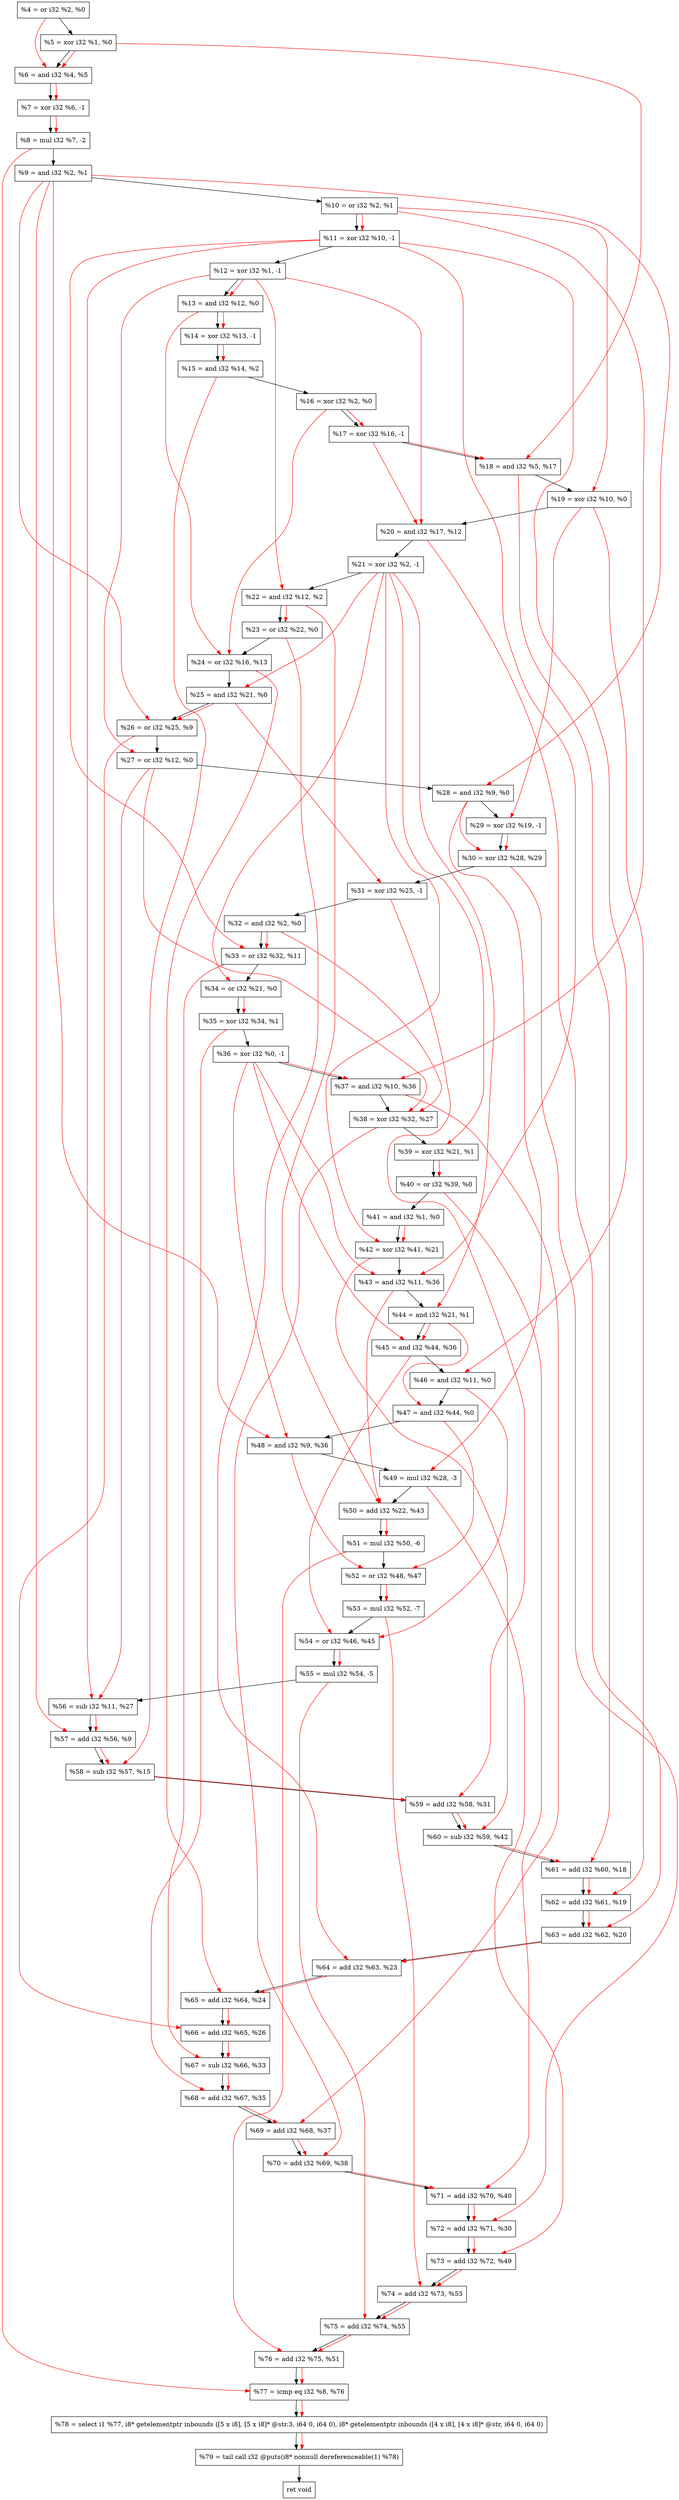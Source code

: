 digraph "DFG for'crackme' function" {
	Node0xbaf840[shape=record, label="  %4 = or i32 %2, %0"];
	Node0xbaf900[shape=record, label="  %5 = xor i32 %1, %0"];
	Node0xbaf970[shape=record, label="  %6 = and i32 %4, %5"];
	Node0xbafff0[shape=record, label="  %7 = xor i32 %6, -1"];
	Node0xbb0090[shape=record, label="  %8 = mul i32 %7, -2"];
	Node0xbb0100[shape=record, label="  %9 = and i32 %2, %1"];
	Node0xbb0170[shape=record, label="  %10 = or i32 %2, %1"];
	Node0xbb01e0[shape=record, label="  %11 = xor i32 %10, -1"];
	Node0xbb0250[shape=record, label="  %12 = xor i32 %1, -1"];
	Node0xbb02c0[shape=record, label="  %13 = and i32 %12, %0"];
	Node0xbb0330[shape=record, label="  %14 = xor i32 %13, -1"];
	Node0xbb03a0[shape=record, label="  %15 = and i32 %14, %2"];
	Node0xbb0410[shape=record, label="  %16 = xor i32 %2, %0"];
	Node0xbb0480[shape=record, label="  %17 = xor i32 %16, -1"];
	Node0xbb04f0[shape=record, label="  %18 = and i32 %5, %17"];
	Node0xbb0560[shape=record, label="  %19 = xor i32 %10, %0"];
	Node0xbb05d0[shape=record, label="  %20 = and i32 %17, %12"];
	Node0xbb0640[shape=record, label="  %21 = xor i32 %2, -1"];
	Node0xbb06b0[shape=record, label="  %22 = and i32 %12, %2"];
	Node0xbb0720[shape=record, label="  %23 = or i32 %22, %0"];
	Node0xbb0790[shape=record, label="  %24 = or i32 %16, %13"];
	Node0xbb0800[shape=record, label="  %25 = and i32 %21, %0"];
	Node0xbb0870[shape=record, label="  %26 = or i32 %25, %9"];
	Node0xbb08e0[shape=record, label="  %27 = or i32 %12, %0"];
	Node0xbb0950[shape=record, label="  %28 = and i32 %9, %0"];
	Node0xbb09c0[shape=record, label="  %29 = xor i32 %19, -1"];
	Node0xbb0a30[shape=record, label="  %30 = xor i32 %28, %29"];
	Node0xbb0aa0[shape=record, label="  %31 = xor i32 %25, -1"];
	Node0xbb0b10[shape=record, label="  %32 = and i32 %2, %0"];
	Node0xbb0d90[shape=record, label="  %33 = or i32 %32, %11"];
	Node0xbb0e00[shape=record, label="  %34 = or i32 %21, %0"];
	Node0xbb0e70[shape=record, label="  %35 = xor i32 %34, %1"];
	Node0xbb0ee0[shape=record, label="  %36 = xor i32 %0, -1"];
	Node0xbb0f50[shape=record, label="  %37 = and i32 %10, %36"];
	Node0xbb0fc0[shape=record, label="  %38 = xor i32 %32, %27"];
	Node0xbb1030[shape=record, label="  %39 = xor i32 %21, %1"];
	Node0xbb10a0[shape=record, label="  %40 = or i32 %39, %0"];
	Node0xbb1110[shape=record, label="  %41 = and i32 %1, %0"];
	Node0xbb1180[shape=record, label="  %42 = xor i32 %41, %21"];
	Node0xbb11f0[shape=record, label="  %43 = and i32 %11, %36"];
	Node0xbb1260[shape=record, label="  %44 = and i32 %21, %1"];
	Node0xbb12d0[shape=record, label="  %45 = and i32 %44, %36"];
	Node0xbb1340[shape=record, label="  %46 = and i32 %11, %0"];
	Node0xbb13b0[shape=record, label="  %47 = and i32 %44, %0"];
	Node0xbb1420[shape=record, label="  %48 = and i32 %9, %36"];
	Node0xbb14c0[shape=record, label="  %49 = mul i32 %28, -3"];
	Node0xbb1530[shape=record, label="  %50 = add i32 %22, %43"];
	Node0xbb15d0[shape=record, label="  %51 = mul i32 %50, -6"];
	Node0xbb1640[shape=record, label="  %52 = or i32 %48, %47"];
	Node0xbb16e0[shape=record, label="  %53 = mul i32 %52, -7"];
	Node0xbb1750[shape=record, label="  %54 = or i32 %46, %45"];
	Node0xbb17f0[shape=record, label="  %55 = mul i32 %54, -5"];
	Node0xbb1860[shape=record, label="  %56 = sub i32 %11, %27"];
	Node0xbb18d0[shape=record, label="  %57 = add i32 %56, %9"];
	Node0xbb1940[shape=record, label="  %58 = sub i32 %57, %15"];
	Node0xbb19b0[shape=record, label="  %59 = add i32 %58, %31"];
	Node0xbb1a20[shape=record, label="  %60 = sub i32 %59, %42"];
	Node0xbb1a90[shape=record, label="  %61 = add i32 %60, %18"];
	Node0xbb1b00[shape=record, label="  %62 = add i32 %61, %19"];
	Node0xbb1b70[shape=record, label="  %63 = add i32 %62, %20"];
	Node0xbb1be0[shape=record, label="  %64 = add i32 %63, %23"];
	Node0xbb2060[shape=record, label="  %65 = add i32 %64, %24"];
	Node0xbb20d0[shape=record, label="  %66 = add i32 %65, %26"];
	Node0xbb2140[shape=record, label="  %67 = sub i32 %66, %33"];
	Node0xbb21b0[shape=record, label="  %68 = add i32 %67, %35"];
	Node0xbb2220[shape=record, label="  %69 = add i32 %68, %37"];
	Node0xbb2290[shape=record, label="  %70 = add i32 %69, %38"];
	Node0xbb2300[shape=record, label="  %71 = add i32 %70, %40"];
	Node0xbb2370[shape=record, label="  %72 = add i32 %71, %30"];
	Node0xbb23e0[shape=record, label="  %73 = add i32 %72, %49"];
	Node0xbb2450[shape=record, label="  %74 = add i32 %73, %53"];
	Node0xbb24c0[shape=record, label="  %75 = add i32 %74, %55"];
	Node0xbb2530[shape=record, label="  %76 = add i32 %75, %51"];
	Node0xbb25a0[shape=record, label="  %77 = icmp eq i32 %8, %76"];
	Node0xb50268[shape=record, label="  %78 = select i1 %77, i8* getelementptr inbounds ([5 x i8], [5 x i8]* @str.3, i64 0, i64 0), i8* getelementptr inbounds ([4 x i8], [4 x i8]* @str, i64 0, i64 0)"];
	Node0xbb2830[shape=record, label="  %79 = tail call i32 @puts(i8* nonnull dereferenceable(1) %78)"];
	Node0xbb2880[shape=record, label="  ret void"];
	Node0xbaf840 -> Node0xbaf900;
	Node0xbaf900 -> Node0xbaf970;
	Node0xbaf970 -> Node0xbafff0;
	Node0xbafff0 -> Node0xbb0090;
	Node0xbb0090 -> Node0xbb0100;
	Node0xbb0100 -> Node0xbb0170;
	Node0xbb0170 -> Node0xbb01e0;
	Node0xbb01e0 -> Node0xbb0250;
	Node0xbb0250 -> Node0xbb02c0;
	Node0xbb02c0 -> Node0xbb0330;
	Node0xbb0330 -> Node0xbb03a0;
	Node0xbb03a0 -> Node0xbb0410;
	Node0xbb0410 -> Node0xbb0480;
	Node0xbb0480 -> Node0xbb04f0;
	Node0xbb04f0 -> Node0xbb0560;
	Node0xbb0560 -> Node0xbb05d0;
	Node0xbb05d0 -> Node0xbb0640;
	Node0xbb0640 -> Node0xbb06b0;
	Node0xbb06b0 -> Node0xbb0720;
	Node0xbb0720 -> Node0xbb0790;
	Node0xbb0790 -> Node0xbb0800;
	Node0xbb0800 -> Node0xbb0870;
	Node0xbb0870 -> Node0xbb08e0;
	Node0xbb08e0 -> Node0xbb0950;
	Node0xbb0950 -> Node0xbb09c0;
	Node0xbb09c0 -> Node0xbb0a30;
	Node0xbb0a30 -> Node0xbb0aa0;
	Node0xbb0aa0 -> Node0xbb0b10;
	Node0xbb0b10 -> Node0xbb0d90;
	Node0xbb0d90 -> Node0xbb0e00;
	Node0xbb0e00 -> Node0xbb0e70;
	Node0xbb0e70 -> Node0xbb0ee0;
	Node0xbb0ee0 -> Node0xbb0f50;
	Node0xbb0f50 -> Node0xbb0fc0;
	Node0xbb0fc0 -> Node0xbb1030;
	Node0xbb1030 -> Node0xbb10a0;
	Node0xbb10a0 -> Node0xbb1110;
	Node0xbb1110 -> Node0xbb1180;
	Node0xbb1180 -> Node0xbb11f0;
	Node0xbb11f0 -> Node0xbb1260;
	Node0xbb1260 -> Node0xbb12d0;
	Node0xbb12d0 -> Node0xbb1340;
	Node0xbb1340 -> Node0xbb13b0;
	Node0xbb13b0 -> Node0xbb1420;
	Node0xbb1420 -> Node0xbb14c0;
	Node0xbb14c0 -> Node0xbb1530;
	Node0xbb1530 -> Node0xbb15d0;
	Node0xbb15d0 -> Node0xbb1640;
	Node0xbb1640 -> Node0xbb16e0;
	Node0xbb16e0 -> Node0xbb1750;
	Node0xbb1750 -> Node0xbb17f0;
	Node0xbb17f0 -> Node0xbb1860;
	Node0xbb1860 -> Node0xbb18d0;
	Node0xbb18d0 -> Node0xbb1940;
	Node0xbb1940 -> Node0xbb19b0;
	Node0xbb19b0 -> Node0xbb1a20;
	Node0xbb1a20 -> Node0xbb1a90;
	Node0xbb1a90 -> Node0xbb1b00;
	Node0xbb1b00 -> Node0xbb1b70;
	Node0xbb1b70 -> Node0xbb1be0;
	Node0xbb1be0 -> Node0xbb2060;
	Node0xbb2060 -> Node0xbb20d0;
	Node0xbb20d0 -> Node0xbb2140;
	Node0xbb2140 -> Node0xbb21b0;
	Node0xbb21b0 -> Node0xbb2220;
	Node0xbb2220 -> Node0xbb2290;
	Node0xbb2290 -> Node0xbb2300;
	Node0xbb2300 -> Node0xbb2370;
	Node0xbb2370 -> Node0xbb23e0;
	Node0xbb23e0 -> Node0xbb2450;
	Node0xbb2450 -> Node0xbb24c0;
	Node0xbb24c0 -> Node0xbb2530;
	Node0xbb2530 -> Node0xbb25a0;
	Node0xbb25a0 -> Node0xb50268;
	Node0xb50268 -> Node0xbb2830;
	Node0xbb2830 -> Node0xbb2880;
edge [color=red]
	Node0xbaf840 -> Node0xbaf970;
	Node0xbaf900 -> Node0xbaf970;
	Node0xbaf970 -> Node0xbafff0;
	Node0xbafff0 -> Node0xbb0090;
	Node0xbb0170 -> Node0xbb01e0;
	Node0xbb0250 -> Node0xbb02c0;
	Node0xbb02c0 -> Node0xbb0330;
	Node0xbb0330 -> Node0xbb03a0;
	Node0xbb0410 -> Node0xbb0480;
	Node0xbaf900 -> Node0xbb04f0;
	Node0xbb0480 -> Node0xbb04f0;
	Node0xbb0170 -> Node0xbb0560;
	Node0xbb0480 -> Node0xbb05d0;
	Node0xbb0250 -> Node0xbb05d0;
	Node0xbb0250 -> Node0xbb06b0;
	Node0xbb06b0 -> Node0xbb0720;
	Node0xbb0410 -> Node0xbb0790;
	Node0xbb02c0 -> Node0xbb0790;
	Node0xbb0640 -> Node0xbb0800;
	Node0xbb0800 -> Node0xbb0870;
	Node0xbb0100 -> Node0xbb0870;
	Node0xbb0250 -> Node0xbb08e0;
	Node0xbb0100 -> Node0xbb0950;
	Node0xbb0560 -> Node0xbb09c0;
	Node0xbb0950 -> Node0xbb0a30;
	Node0xbb09c0 -> Node0xbb0a30;
	Node0xbb0800 -> Node0xbb0aa0;
	Node0xbb0b10 -> Node0xbb0d90;
	Node0xbb01e0 -> Node0xbb0d90;
	Node0xbb0640 -> Node0xbb0e00;
	Node0xbb0e00 -> Node0xbb0e70;
	Node0xbb0170 -> Node0xbb0f50;
	Node0xbb0ee0 -> Node0xbb0f50;
	Node0xbb0b10 -> Node0xbb0fc0;
	Node0xbb08e0 -> Node0xbb0fc0;
	Node0xbb0640 -> Node0xbb1030;
	Node0xbb1030 -> Node0xbb10a0;
	Node0xbb1110 -> Node0xbb1180;
	Node0xbb0640 -> Node0xbb1180;
	Node0xbb01e0 -> Node0xbb11f0;
	Node0xbb0ee0 -> Node0xbb11f0;
	Node0xbb0640 -> Node0xbb1260;
	Node0xbb1260 -> Node0xbb12d0;
	Node0xbb0ee0 -> Node0xbb12d0;
	Node0xbb01e0 -> Node0xbb1340;
	Node0xbb1260 -> Node0xbb13b0;
	Node0xbb0100 -> Node0xbb1420;
	Node0xbb0ee0 -> Node0xbb1420;
	Node0xbb0950 -> Node0xbb14c0;
	Node0xbb06b0 -> Node0xbb1530;
	Node0xbb11f0 -> Node0xbb1530;
	Node0xbb1530 -> Node0xbb15d0;
	Node0xbb1420 -> Node0xbb1640;
	Node0xbb13b0 -> Node0xbb1640;
	Node0xbb1640 -> Node0xbb16e0;
	Node0xbb1340 -> Node0xbb1750;
	Node0xbb12d0 -> Node0xbb1750;
	Node0xbb1750 -> Node0xbb17f0;
	Node0xbb01e0 -> Node0xbb1860;
	Node0xbb08e0 -> Node0xbb1860;
	Node0xbb1860 -> Node0xbb18d0;
	Node0xbb0100 -> Node0xbb18d0;
	Node0xbb18d0 -> Node0xbb1940;
	Node0xbb03a0 -> Node0xbb1940;
	Node0xbb1940 -> Node0xbb19b0;
	Node0xbb0aa0 -> Node0xbb19b0;
	Node0xbb19b0 -> Node0xbb1a20;
	Node0xbb1180 -> Node0xbb1a20;
	Node0xbb1a20 -> Node0xbb1a90;
	Node0xbb04f0 -> Node0xbb1a90;
	Node0xbb1a90 -> Node0xbb1b00;
	Node0xbb0560 -> Node0xbb1b00;
	Node0xbb1b00 -> Node0xbb1b70;
	Node0xbb05d0 -> Node0xbb1b70;
	Node0xbb1b70 -> Node0xbb1be0;
	Node0xbb0720 -> Node0xbb1be0;
	Node0xbb1be0 -> Node0xbb2060;
	Node0xbb0790 -> Node0xbb2060;
	Node0xbb2060 -> Node0xbb20d0;
	Node0xbb0870 -> Node0xbb20d0;
	Node0xbb20d0 -> Node0xbb2140;
	Node0xbb0d90 -> Node0xbb2140;
	Node0xbb2140 -> Node0xbb21b0;
	Node0xbb0e70 -> Node0xbb21b0;
	Node0xbb21b0 -> Node0xbb2220;
	Node0xbb0f50 -> Node0xbb2220;
	Node0xbb2220 -> Node0xbb2290;
	Node0xbb0fc0 -> Node0xbb2290;
	Node0xbb2290 -> Node0xbb2300;
	Node0xbb10a0 -> Node0xbb2300;
	Node0xbb2300 -> Node0xbb2370;
	Node0xbb0a30 -> Node0xbb2370;
	Node0xbb2370 -> Node0xbb23e0;
	Node0xbb14c0 -> Node0xbb23e0;
	Node0xbb23e0 -> Node0xbb2450;
	Node0xbb16e0 -> Node0xbb2450;
	Node0xbb2450 -> Node0xbb24c0;
	Node0xbb17f0 -> Node0xbb24c0;
	Node0xbb24c0 -> Node0xbb2530;
	Node0xbb15d0 -> Node0xbb2530;
	Node0xbb0090 -> Node0xbb25a0;
	Node0xbb2530 -> Node0xbb25a0;
	Node0xbb25a0 -> Node0xb50268;
	Node0xb50268 -> Node0xbb2830;
}

